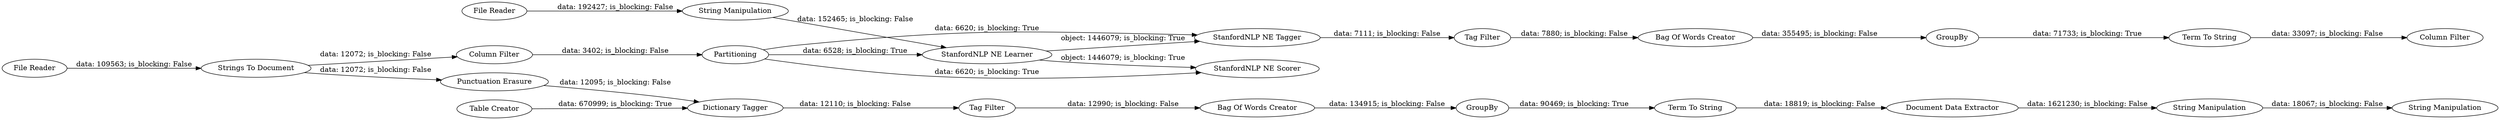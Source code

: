 digraph {
	"7768751682474446328_125" [label="Term To String"]
	"7768751682474446328_8" [label="Punctuation Erasure"]
	"7768751682474446328_144" [label="Column Filter"]
	"7768751682474446328_50" [label="Dictionary Tagger"]
	"7768751682474446328_153" [label="String Manipulation"]
	"7768751682474446328_48" [label="Tag Filter"]
	"7768751682474446328_10" [label="Table Creator"]
	"7768751682474446328_156" [label="Document Data Extractor"]
	"7768751682474446328_146" [label="StanfordNLP NE Scorer"]
	"7768751682474446328_143" [label="Strings To Document"]
	"7768751682474446328_119" [label="StanfordNLP NE Tagger"]
	"7768751682474446328_126" [label="Column Filter"]
	"7768751682474446328_30" [label="Term To String"]
	"7768751682474446328_152" [label="File Reader"]
	"7768751682474446328_122" [label=GroupBy]
	"7768751682474446328_158" [label="String Manipulation"]
	"7768751682474446328_150" [label="File Reader"]
	"7768751682474446328_157" [label="String Manipulation"]
	"7768751682474446328_145" [label="StanfordNLP NE Learner"]
	"7768751682474446328_128" [label="Tag Filter"]
	"7768751682474446328_26" [label=GroupBy]
	"7768751682474446328_52" [label="Bag Of Words Creator"]
	"7768751682474446328_117" [label=Partitioning]
	"7768751682474446328_120" [label="Bag Of Words Creator"]
	"7768751682474446328_156" -> "7768751682474446328_157" [label="data: 1621230; is_blocking: False"]
	"7768751682474446328_145" -> "7768751682474446328_146" [label="object: 1446079; is_blocking: True"]
	"7768751682474446328_144" -> "7768751682474446328_117" [label="data: 3402; is_blocking: False"]
	"7768751682474446328_157" -> "7768751682474446328_158" [label="data: 18067; is_blocking: False"]
	"7768751682474446328_10" -> "7768751682474446328_50" [label="data: 670999; is_blocking: True"]
	"7768751682474446328_152" -> "7768751682474446328_153" [label="data: 192427; is_blocking: False"]
	"7768751682474446328_119" -> "7768751682474446328_128" [label="data: 7111; is_blocking: False"]
	"7768751682474446328_153" -> "7768751682474446328_145" [label="data: 152465; is_blocking: False"]
	"7768751682474446328_48" -> "7768751682474446328_52" [label="data: 12990; is_blocking: False"]
	"7768751682474446328_30" -> "7768751682474446328_156" [label="data: 18819; is_blocking: False"]
	"7768751682474446328_120" -> "7768751682474446328_122" [label="data: 355495; is_blocking: False"]
	"7768751682474446328_143" -> "7768751682474446328_144" [label="data: 12072; is_blocking: False"]
	"7768751682474446328_125" -> "7768751682474446328_126" [label="data: 33097; is_blocking: False"]
	"7768751682474446328_8" -> "7768751682474446328_50" [label="data: 12095; is_blocking: False"]
	"7768751682474446328_52" -> "7768751682474446328_26" [label="data: 134915; is_blocking: False"]
	"7768751682474446328_150" -> "7768751682474446328_143" [label="data: 109563; is_blocking: False"]
	"7768751682474446328_128" -> "7768751682474446328_120" [label="data: 7880; is_blocking: False"]
	"7768751682474446328_122" -> "7768751682474446328_125" [label="data: 71733; is_blocking: True"]
	"7768751682474446328_117" -> "7768751682474446328_146" [label="data: 6620; is_blocking: True"]
	"7768751682474446328_143" -> "7768751682474446328_8" [label="data: 12072; is_blocking: False"]
	"7768751682474446328_145" -> "7768751682474446328_119" [label="object: 1446079; is_blocking: True"]
	"7768751682474446328_117" -> "7768751682474446328_119" [label="data: 6620; is_blocking: True"]
	"7768751682474446328_117" -> "7768751682474446328_145" [label="data: 6528; is_blocking: True"]
	"7768751682474446328_50" -> "7768751682474446328_48" [label="data: 12110; is_blocking: False"]
	"7768751682474446328_26" -> "7768751682474446328_30" [label="data: 90469; is_blocking: True"]
	rankdir=LR
}
